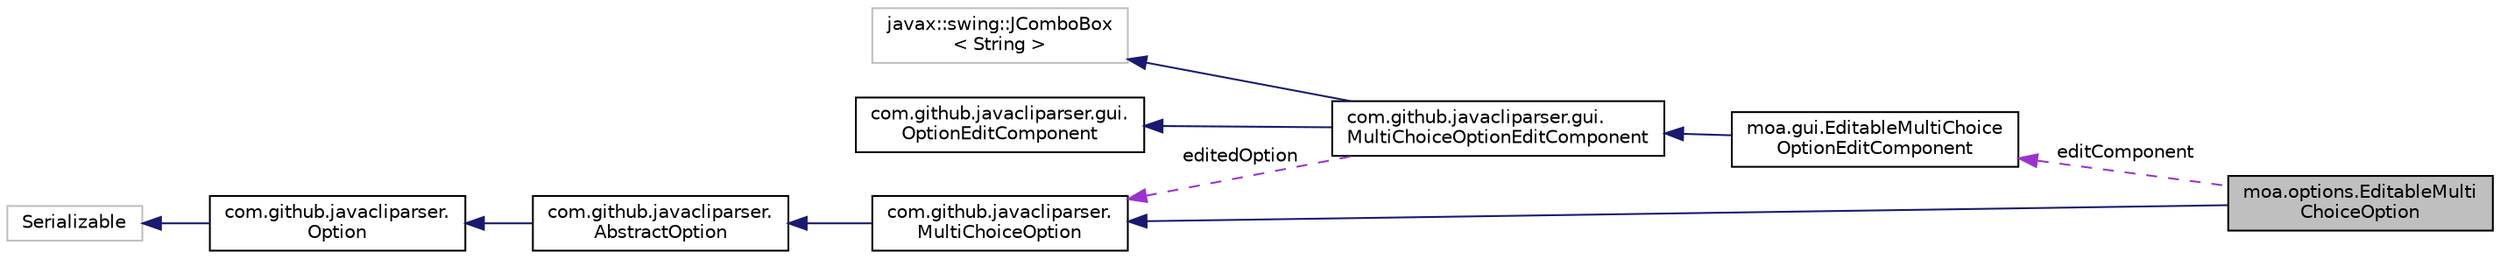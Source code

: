 digraph "moa.options.EditableMultiChoiceOption"
{
 // LATEX_PDF_SIZE
  edge [fontname="Helvetica",fontsize="10",labelfontname="Helvetica",labelfontsize="10"];
  node [fontname="Helvetica",fontsize="10",shape=record];
  rankdir="LR";
  Node1 [label="moa.options.EditableMulti\lChoiceOption",height=0.2,width=0.4,color="black", fillcolor="grey75", style="filled", fontcolor="black",tooltip=" "];
  Node2 -> Node1 [dir="back",color="midnightblue",fontsize="10",style="solid"];
  Node2 [label="com.github.javacliparser.\lMultiChoiceOption",height=0.2,width=0.4,color="black", fillcolor="white", style="filled",URL="$classcom_1_1github_1_1javacliparser_1_1_multi_choice_option.html",tooltip=" "];
  Node3 -> Node2 [dir="back",color="midnightblue",fontsize="10",style="solid"];
  Node3 [label="com.github.javacliparser.\lAbstractOption",height=0.2,width=0.4,color="black", fillcolor="white", style="filled",URL="$classcom_1_1github_1_1javacliparser_1_1_abstract_option.html",tooltip=" "];
  Node4 -> Node3 [dir="back",color="midnightblue",fontsize="10",style="solid"];
  Node4 [label="com.github.javacliparser.\lOption",height=0.2,width=0.4,color="black", fillcolor="white", style="filled",URL="$interfacecom_1_1github_1_1javacliparser_1_1_option.html",tooltip=" "];
  Node5 -> Node4 [dir="back",color="midnightblue",fontsize="10",style="solid"];
  Node5 [label="Serializable",height=0.2,width=0.4,color="grey75", fillcolor="white", style="filled",tooltip=" "];
  Node6 -> Node1 [dir="back",color="darkorchid3",fontsize="10",style="dashed",label=" editComponent" ];
  Node6 [label="moa.gui.EditableMultiChoice\lOptionEditComponent",height=0.2,width=0.4,color="black", fillcolor="white", style="filled",URL="$classmoa_1_1gui_1_1_editable_multi_choice_option_edit_component.html",tooltip=" "];
  Node7 -> Node6 [dir="back",color="midnightblue",fontsize="10",style="solid"];
  Node7 [label="com.github.javacliparser.gui.\lMultiChoiceOptionEditComponent",height=0.2,width=0.4,color="black", fillcolor="white", style="filled",URL="$classcom_1_1github_1_1javacliparser_1_1gui_1_1_multi_choice_option_edit_component.html",tooltip=" "];
  Node8 -> Node7 [dir="back",color="midnightblue",fontsize="10",style="solid"];
  Node8 [label="javax::swing::JComboBox\l\< String \>",height=0.2,width=0.4,color="grey75", fillcolor="white", style="filled",tooltip=" "];
  Node9 -> Node7 [dir="back",color="midnightblue",fontsize="10",style="solid"];
  Node9 [label="com.github.javacliparser.gui.\lOptionEditComponent",height=0.2,width=0.4,color="black", fillcolor="white", style="filled",URL="$interfacecom_1_1github_1_1javacliparser_1_1gui_1_1_option_edit_component.html",tooltip=" "];
  Node2 -> Node7 [dir="back",color="darkorchid3",fontsize="10",style="dashed",label=" editedOption" ];
}
